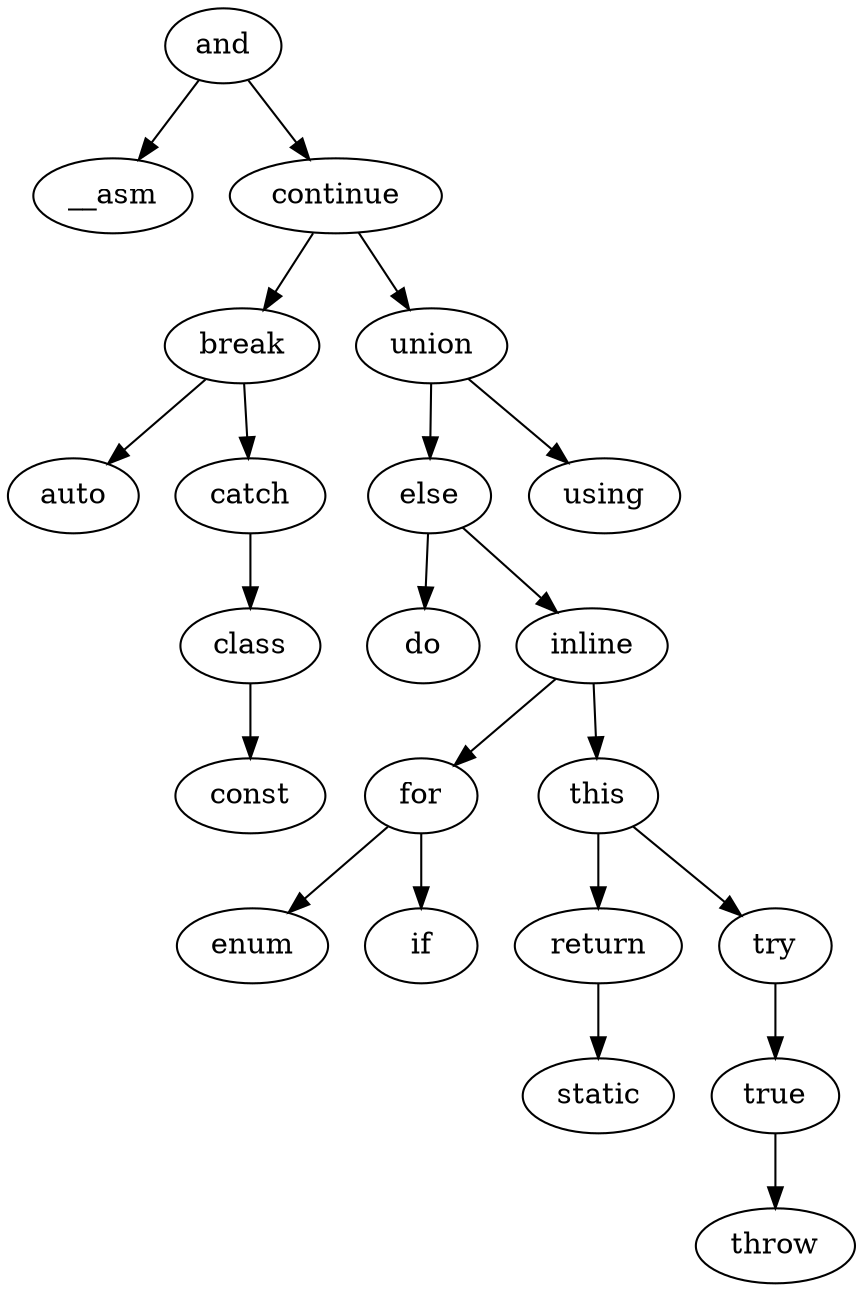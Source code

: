 digraph "DDP" {
and -> __asm;
and -> continue;
continue -> break;
continue -> union;
break -> auto;
break -> catch;
catch -> class;
class -> const;
union -> else;
union -> using;
else -> do;
else -> inline;
inline -> for;
inline -> this;
for -> enum;
for -> if;
this -> return;
this -> try;
return -> static;
try -> true;
true -> throw;
}
